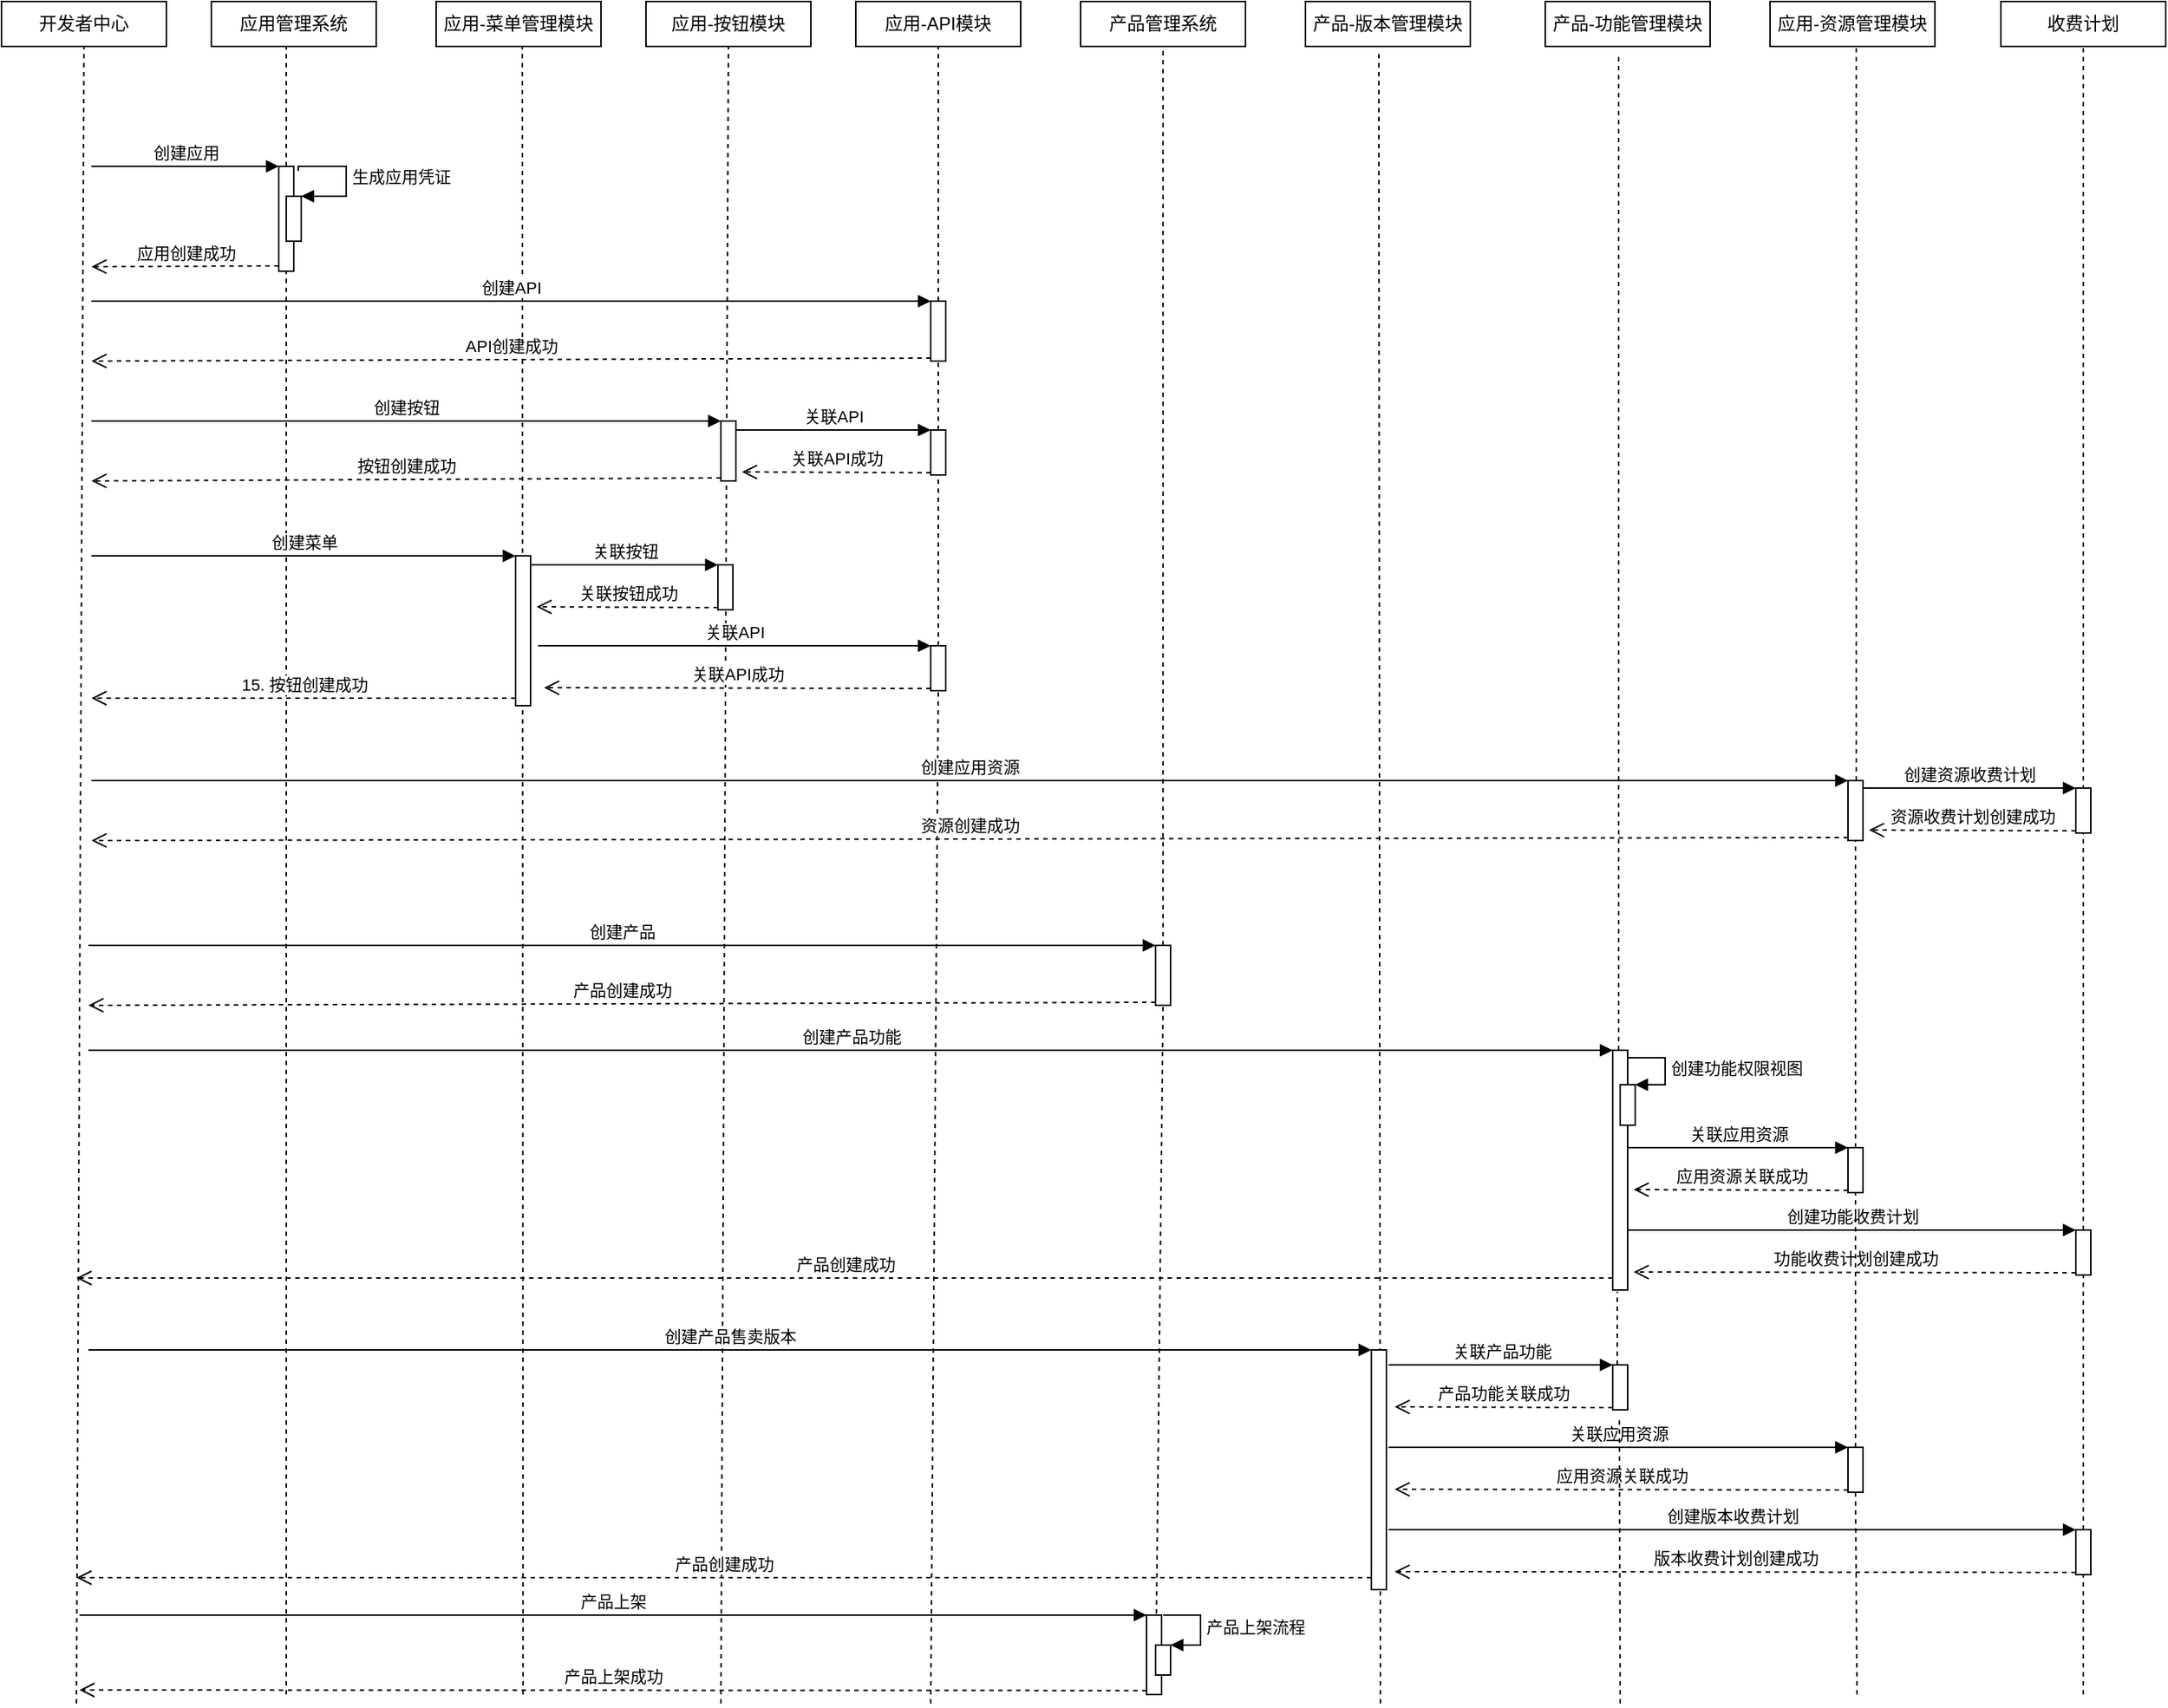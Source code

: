 <mxfile version="14.2.5" type="github" pages="3">
  <diagram id="H8IeGyDZ7fjiFSGhXrTP" name="产品/应用入驻流程">
    <mxGraphModel dx="2253" dy="826" grid="1" gridSize="10" guides="1" tooltips="1" connect="1" arrows="1" fold="1" page="1" pageScale="1" pageWidth="827" pageHeight="1169" math="0" shadow="0">
      <root>
        <mxCell id="0" />
        <mxCell id="1" parent="0" />
        <mxCell id="tErILfiv-tzks4Na6xnE-1" value="开发者中心" style="rounded=0;whiteSpace=wrap;html=1;" vertex="1" parent="1">
          <mxGeometry x="-790" y="40" width="110" height="30" as="geometry" />
        </mxCell>
        <mxCell id="tErILfiv-tzks4Na6xnE-2" value="应用管理系统" style="rounded=0;whiteSpace=wrap;html=1;" vertex="1" parent="1">
          <mxGeometry x="-650" y="40" width="110" height="30" as="geometry" />
        </mxCell>
        <mxCell id="tErILfiv-tzks4Na6xnE-3" value="应用-菜单管理模块" style="rounded=0;whiteSpace=wrap;html=1;" vertex="1" parent="1">
          <mxGeometry x="-500" y="40" width="110" height="30" as="geometry" />
        </mxCell>
        <mxCell id="tErILfiv-tzks4Na6xnE-4" value="应用-API模块" style="rounded=0;whiteSpace=wrap;html=1;" vertex="1" parent="1">
          <mxGeometry x="-220" y="40" width="110" height="30" as="geometry" />
        </mxCell>
        <mxCell id="tErILfiv-tzks4Na6xnE-5" value="产品管理系统" style="rounded=0;whiteSpace=wrap;html=1;" vertex="1" parent="1">
          <mxGeometry x="-70" y="40" width="110" height="30" as="geometry" />
        </mxCell>
        <mxCell id="tErILfiv-tzks4Na6xnE-6" value="产品-版本管理模块" style="rounded=0;whiteSpace=wrap;html=1;" vertex="1" parent="1">
          <mxGeometry x="80" y="40" width="110" height="30" as="geometry" />
        </mxCell>
        <mxCell id="tErILfiv-tzks4Na6xnE-7" value="产品-功能管理模块" style="rounded=0;whiteSpace=wrap;html=1;" vertex="1" parent="1">
          <mxGeometry x="240" y="40" width="110" height="30" as="geometry" />
        </mxCell>
        <mxCell id="tErILfiv-tzks4Na6xnE-8" value="应用-资源管理模块" style="rounded=0;whiteSpace=wrap;html=1;" vertex="1" parent="1">
          <mxGeometry x="390" y="40" width="110" height="30" as="geometry" />
        </mxCell>
        <mxCell id="tErILfiv-tzks4Na6xnE-9" value="收费计划" style="rounded=0;whiteSpace=wrap;html=1;" vertex="1" parent="1">
          <mxGeometry x="544" y="40" width="110" height="30" as="geometry" />
        </mxCell>
        <mxCell id="tErILfiv-tzks4Na6xnE-10" value="" style="endArrow=none;dashed=1;html=1;entryX=0.5;entryY=1;entryDx=0;entryDy=0;" edge="1" parent="1" target="tErILfiv-tzks4Na6xnE-1">
          <mxGeometry width="50" height="50" relative="1" as="geometry">
            <mxPoint x="-740" y="1176" as="sourcePoint" />
            <mxPoint x="-735" y="80" as="targetPoint" />
          </mxGeometry>
        </mxCell>
        <mxCell id="tErILfiv-tzks4Na6xnE-11" value="" style="endArrow=none;dashed=1;html=1;" edge="1" parent="1">
          <mxGeometry width="50" height="50" relative="1" as="geometry">
            <mxPoint x="-600" y="1170" as="sourcePoint" />
            <mxPoint x="-600" y="70" as="targetPoint" />
          </mxGeometry>
        </mxCell>
        <mxCell id="tErILfiv-tzks4Na6xnE-12" value="" style="endArrow=none;dashed=1;html=1;entryX=0.5;entryY=1;entryDx=0;entryDy=0;" edge="1" parent="1">
          <mxGeometry width="50" height="50" relative="1" as="geometry">
            <mxPoint x="-442" y="1170" as="sourcePoint" />
            <mxPoint x="-442.5" y="70" as="targetPoint" />
          </mxGeometry>
        </mxCell>
        <mxCell id="tErILfiv-tzks4Na6xnE-13" value="" style="endArrow=none;dashed=1;html=1;entryX=0.5;entryY=1;entryDx=0;entryDy=0;" edge="1" parent="1" source="tErILfiv-tzks4Na6xnE-27">
          <mxGeometry width="50" height="50" relative="1" as="geometry">
            <mxPoint x="-170" y="1176" as="sourcePoint" />
            <mxPoint x="-165" y="70" as="targetPoint" />
          </mxGeometry>
        </mxCell>
        <mxCell id="tErILfiv-tzks4Na6xnE-14" value="" style="endArrow=none;dashed=1;html=1;entryX=0.5;entryY=1;entryDx=0;entryDy=0;" edge="1" parent="1" source="tErILfiv-tzks4Na6xnE-63">
          <mxGeometry width="50" height="50" relative="1" as="geometry">
            <mxPoint x="-20" y="1170" as="sourcePoint" />
            <mxPoint x="-15" y="70" as="targetPoint" />
          </mxGeometry>
        </mxCell>
        <mxCell id="tErILfiv-tzks4Na6xnE-15" value="" style="endArrow=none;dashed=1;html=1;entryX=0.445;entryY=1.067;entryDx=0;entryDy=0;entryPerimeter=0;" edge="1" parent="1" target="tErILfiv-tzks4Na6xnE-6">
          <mxGeometry width="50" height="50" relative="1" as="geometry">
            <mxPoint x="130" y="1176" as="sourcePoint" />
            <mxPoint x="130" y="130" as="targetPoint" />
          </mxGeometry>
        </mxCell>
        <mxCell id="tErILfiv-tzks4Na6xnE-16" value="" style="endArrow=none;dashed=1;html=1;entryX=0.445;entryY=1.167;entryDx=0;entryDy=0;entryPerimeter=0;" edge="1" parent="1" source="tErILfiv-tzks4Na6xnE-67" target="tErILfiv-tzks4Na6xnE-7">
          <mxGeometry width="50" height="50" relative="1" as="geometry">
            <mxPoint x="290" y="1176" as="sourcePoint" />
            <mxPoint x="290" y="90" as="targetPoint" />
          </mxGeometry>
        </mxCell>
        <mxCell id="tErILfiv-tzks4Na6xnE-17" value="" style="endArrow=none;dashed=1;html=1;entryX=0.5;entryY=1;entryDx=0;entryDy=0;" edge="1" parent="1" source="tErILfiv-tzks4Na6xnE-56">
          <mxGeometry width="50" height="50" relative="1" as="geometry">
            <mxPoint x="448" y="1170" as="sourcePoint" />
            <mxPoint x="447.5" y="70" as="targetPoint" />
          </mxGeometry>
        </mxCell>
        <mxCell id="tErILfiv-tzks4Na6xnE-18" value="" style="endArrow=none;dashed=1;html=1;entryX=0.5;entryY=1;entryDx=0;entryDy=0;" edge="1" parent="1" source="tErILfiv-tzks4Na6xnE-73" target="tErILfiv-tzks4Na6xnE-9">
          <mxGeometry width="50" height="50" relative="1" as="geometry">
            <mxPoint x="599" y="1170" as="sourcePoint" />
            <mxPoint x="601.5" y="70" as="targetPoint" />
          </mxGeometry>
        </mxCell>
        <mxCell id="tErILfiv-tzks4Na6xnE-22" value="" style="html=1;points=[];perimeter=orthogonalPerimeter;" vertex="1" parent="1">
          <mxGeometry x="-605" y="150" width="10" height="70" as="geometry" />
        </mxCell>
        <mxCell id="tErILfiv-tzks4Na6xnE-23" value="创建应用" style="html=1;verticalAlign=bottom;endArrow=block;entryX=0;entryY=0;" edge="1" target="tErILfiv-tzks4Na6xnE-22" parent="1">
          <mxGeometry relative="1" as="geometry">
            <mxPoint x="-730" y="150" as="sourcePoint" />
          </mxGeometry>
        </mxCell>
        <mxCell id="tErILfiv-tzks4Na6xnE-24" value="应用创建成功" style="html=1;verticalAlign=bottom;endArrow=open;dashed=1;endSize=8;exitX=0;exitY=0.95;" edge="1" source="tErILfiv-tzks4Na6xnE-22" parent="1">
          <mxGeometry relative="1" as="geometry">
            <mxPoint x="-730" y="217" as="targetPoint" />
          </mxGeometry>
        </mxCell>
        <mxCell id="tErILfiv-tzks4Na6xnE-25" value="" style="html=1;points=[];perimeter=orthogonalPerimeter;" vertex="1" parent="1">
          <mxGeometry x="-600" y="170" width="10" height="30" as="geometry" />
        </mxCell>
        <mxCell id="tErILfiv-tzks4Na6xnE-26" value="生成应用凭证" style="edgeStyle=orthogonalEdgeStyle;html=1;align=left;spacingLeft=2;endArrow=block;rounded=0;entryX=1;entryY=0;exitX=1.3;exitY=0.043;exitDx=0;exitDy=0;exitPerimeter=0;" edge="1" target="tErILfiv-tzks4Na6xnE-25" parent="1" source="tErILfiv-tzks4Na6xnE-22">
          <mxGeometry relative="1" as="geometry">
            <mxPoint x="-575" y="150" as="sourcePoint" />
            <Array as="points">
              <mxPoint x="-592" y="150" />
              <mxPoint x="-560" y="150" />
              <mxPoint x="-560" y="170" />
            </Array>
          </mxGeometry>
        </mxCell>
        <mxCell id="tErILfiv-tzks4Na6xnE-28" value="创建API" style="html=1;verticalAlign=bottom;endArrow=block;entryX=0;entryY=0;" edge="1" target="tErILfiv-tzks4Na6xnE-27" parent="1">
          <mxGeometry relative="1" as="geometry">
            <mxPoint x="-730" y="240" as="sourcePoint" />
          </mxGeometry>
        </mxCell>
        <mxCell id="tErILfiv-tzks4Na6xnE-29" value="API创建成功" style="html=1;verticalAlign=bottom;endArrow=open;dashed=1;endSize=8;exitX=0;exitY=0.95;" edge="1" source="tErILfiv-tzks4Na6xnE-27" parent="1">
          <mxGeometry relative="1" as="geometry">
            <mxPoint x="-730" y="280" as="targetPoint" />
          </mxGeometry>
        </mxCell>
        <mxCell id="tErILfiv-tzks4Na6xnE-30" value="应用-按钮模块" style="rounded=0;whiteSpace=wrap;html=1;" vertex="1" parent="1">
          <mxGeometry x="-360" y="40" width="110" height="30" as="geometry" />
        </mxCell>
        <mxCell id="tErILfiv-tzks4Na6xnE-31" value="" style="endArrow=none;dashed=1;html=1;entryX=0.5;entryY=1;entryDx=0;entryDy=0;" edge="1" parent="1">
          <mxGeometry width="50" height="50" relative="1" as="geometry">
            <mxPoint x="-310" y="1176" as="sourcePoint" />
            <mxPoint x="-305" y="70" as="targetPoint" />
          </mxGeometry>
        </mxCell>
        <mxCell id="tErILfiv-tzks4Na6xnE-27" value="" style="html=1;points=[];perimeter=orthogonalPerimeter;" vertex="1" parent="1">
          <mxGeometry x="-170" y="240" width="10" height="40" as="geometry" />
        </mxCell>
        <mxCell id="tErILfiv-tzks4Na6xnE-32" value="" style="endArrow=none;dashed=1;html=1;entryX=0.5;entryY=1;entryDx=0;entryDy=0;" edge="1" parent="1" source="tErILfiv-tzks4Na6xnE-49" target="tErILfiv-tzks4Na6xnE-27">
          <mxGeometry width="50" height="50" relative="1" as="geometry">
            <mxPoint x="-170" y="1176" as="sourcePoint" />
            <mxPoint x="-165" y="70" as="targetPoint" />
          </mxGeometry>
        </mxCell>
        <mxCell id="tErILfiv-tzks4Na6xnE-34" value="创建按钮" style="html=1;verticalAlign=bottom;endArrow=block;entryX=0;entryY=0;" edge="1" parent="1" target="tErILfiv-tzks4Na6xnE-36">
          <mxGeometry relative="1" as="geometry">
            <mxPoint x="-730" y="320" as="sourcePoint" />
          </mxGeometry>
        </mxCell>
        <mxCell id="tErILfiv-tzks4Na6xnE-35" value="按钮创建成功" style="html=1;verticalAlign=bottom;endArrow=open;dashed=1;endSize=8;exitX=0;exitY=0.95;" edge="1" parent="1" source="tErILfiv-tzks4Na6xnE-36">
          <mxGeometry relative="1" as="geometry">
            <mxPoint x="-730" y="360" as="targetPoint" />
          </mxGeometry>
        </mxCell>
        <mxCell id="tErILfiv-tzks4Na6xnE-36" value="" style="html=1;points=[];perimeter=orthogonalPerimeter;" vertex="1" parent="1">
          <mxGeometry x="-310" y="320" width="10" height="40" as="geometry" />
        </mxCell>
        <mxCell id="tErILfiv-tzks4Na6xnE-37" value="关联API" style="html=1;verticalAlign=bottom;endArrow=block;entryX=0;entryY=0;" edge="1" parent="1" target="tErILfiv-tzks4Na6xnE-39">
          <mxGeometry relative="1" as="geometry">
            <mxPoint x="-300" y="326" as="sourcePoint" />
          </mxGeometry>
        </mxCell>
        <mxCell id="tErILfiv-tzks4Na6xnE-38" value="关联API成功" style="html=1;verticalAlign=bottom;endArrow=open;dashed=1;endSize=8;exitX=0;exitY=0.95;entryX=1.4;entryY=0.7;entryDx=0;entryDy=0;entryPerimeter=0;" edge="1" parent="1" source="tErILfiv-tzks4Na6xnE-39">
          <mxGeometry relative="1" as="geometry">
            <mxPoint x="-296" y="354" as="targetPoint" />
          </mxGeometry>
        </mxCell>
        <mxCell id="tErILfiv-tzks4Na6xnE-39" value="" style="html=1;points=[];perimeter=orthogonalPerimeter;" vertex="1" parent="1">
          <mxGeometry x="-170" y="326" width="10" height="30" as="geometry" />
        </mxCell>
        <mxCell id="tErILfiv-tzks4Na6xnE-44" value="创建菜单" style="html=1;verticalAlign=bottom;endArrow=block;entryX=0;entryY=0;" edge="1" parent="1" target="tErILfiv-tzks4Na6xnE-46">
          <mxGeometry relative="1" as="geometry">
            <mxPoint x="-730" y="410" as="sourcePoint" />
          </mxGeometry>
        </mxCell>
        <mxCell id="tErILfiv-tzks4Na6xnE-45" value="15. 按钮创建成功" style="html=1;verticalAlign=bottom;endArrow=open;dashed=1;endSize=8;exitX=0;exitY=0.95;" edge="1" parent="1" source="tErILfiv-tzks4Na6xnE-46">
          <mxGeometry relative="1" as="geometry">
            <mxPoint x="-730" y="505" as="targetPoint" />
          </mxGeometry>
        </mxCell>
        <mxCell id="tErILfiv-tzks4Na6xnE-46" value="" style="html=1;points=[];perimeter=orthogonalPerimeter;" vertex="1" parent="1">
          <mxGeometry x="-447" y="410" width="10" height="100" as="geometry" />
        </mxCell>
        <mxCell id="tErILfiv-tzks4Na6xnE-47" value="关联API" style="html=1;verticalAlign=bottom;endArrow=block;entryX=0;entryY=0;" edge="1" parent="1" target="tErILfiv-tzks4Na6xnE-49">
          <mxGeometry relative="1" as="geometry">
            <mxPoint x="-432" y="470" as="sourcePoint" />
          </mxGeometry>
        </mxCell>
        <mxCell id="tErILfiv-tzks4Na6xnE-48" value="关联API成功" style="html=1;verticalAlign=bottom;endArrow=open;dashed=1;endSize=8;exitX=0;exitY=0.95;entryX=1.4;entryY=0.7;entryDx=0;entryDy=0;entryPerimeter=0;" edge="1" parent="1" source="tErILfiv-tzks4Na6xnE-49">
          <mxGeometry relative="1" as="geometry">
            <mxPoint x="-428" y="498" as="targetPoint" />
          </mxGeometry>
        </mxCell>
        <mxCell id="tErILfiv-tzks4Na6xnE-50" value="关联按钮" style="html=1;verticalAlign=bottom;endArrow=block;entryX=0;entryY=0;" edge="1" parent="1" target="tErILfiv-tzks4Na6xnE-52">
          <mxGeometry relative="1" as="geometry">
            <mxPoint x="-437" y="416" as="sourcePoint" />
          </mxGeometry>
        </mxCell>
        <mxCell id="tErILfiv-tzks4Na6xnE-51" value="关联按钮成功" style="html=1;verticalAlign=bottom;endArrow=open;dashed=1;endSize=8;exitX=0;exitY=0.95;entryX=1.4;entryY=0.7;entryDx=0;entryDy=0;entryPerimeter=0;" edge="1" parent="1" source="tErILfiv-tzks4Na6xnE-52">
          <mxGeometry relative="1" as="geometry">
            <mxPoint x="-433" y="444" as="targetPoint" />
          </mxGeometry>
        </mxCell>
        <mxCell id="tErILfiv-tzks4Na6xnE-52" value="" style="html=1;points=[];perimeter=orthogonalPerimeter;" vertex="1" parent="1">
          <mxGeometry x="-312" y="416" width="10" height="30" as="geometry" />
        </mxCell>
        <mxCell id="tErILfiv-tzks4Na6xnE-49" value="" style="html=1;points=[];perimeter=orthogonalPerimeter;" vertex="1" parent="1">
          <mxGeometry x="-170" y="470" width="10" height="30" as="geometry" />
        </mxCell>
        <mxCell id="tErILfiv-tzks4Na6xnE-53" value="" style="endArrow=none;dashed=1;html=1;entryX=0.5;entryY=1;entryDx=0;entryDy=0;" edge="1" parent="1" target="tErILfiv-tzks4Na6xnE-49">
          <mxGeometry width="50" height="50" relative="1" as="geometry">
            <mxPoint x="-170" y="1176" as="sourcePoint" />
            <mxPoint x="-165" y="280" as="targetPoint" />
          </mxGeometry>
        </mxCell>
        <mxCell id="tErILfiv-tzks4Na6xnE-54" value="创建应用资源" style="html=1;verticalAlign=bottom;endArrow=block;entryX=0;entryY=0;" edge="1" parent="1" target="tErILfiv-tzks4Na6xnE-56">
          <mxGeometry relative="1" as="geometry">
            <mxPoint x="-730" y="560" as="sourcePoint" />
          </mxGeometry>
        </mxCell>
        <mxCell id="tErILfiv-tzks4Na6xnE-55" value="资源创建成功" style="html=1;verticalAlign=bottom;endArrow=open;dashed=1;endSize=8;exitX=0;exitY=0.95;" edge="1" parent="1" source="tErILfiv-tzks4Na6xnE-56">
          <mxGeometry relative="1" as="geometry">
            <mxPoint x="-730" y="600" as="targetPoint" />
          </mxGeometry>
        </mxCell>
        <mxCell id="tErILfiv-tzks4Na6xnE-56" value="" style="html=1;points=[];perimeter=orthogonalPerimeter;" vertex="1" parent="1">
          <mxGeometry x="442" y="560" width="10" height="40" as="geometry" />
        </mxCell>
        <mxCell id="tErILfiv-tzks4Na6xnE-57" value="" style="endArrow=none;dashed=1;html=1;entryX=0.5;entryY=1;entryDx=0;entryDy=0;" edge="1" parent="1" source="tErILfiv-tzks4Na6xnE-77" target="tErILfiv-tzks4Na6xnE-56">
          <mxGeometry width="50" height="50" relative="1" as="geometry">
            <mxPoint x="448" y="1170" as="sourcePoint" />
            <mxPoint x="447.5" y="70" as="targetPoint" />
          </mxGeometry>
        </mxCell>
        <mxCell id="tErILfiv-tzks4Na6xnE-58" value="创建资源收费计划" style="html=1;verticalAlign=bottom;endArrow=block;entryX=0;entryY=0;" edge="1" parent="1" target="tErILfiv-tzks4Na6xnE-60">
          <mxGeometry relative="1" as="geometry">
            <mxPoint x="452" y="565" as="sourcePoint" />
          </mxGeometry>
        </mxCell>
        <mxCell id="tErILfiv-tzks4Na6xnE-59" value="资源收费计划创建成功" style="html=1;verticalAlign=bottom;endArrow=open;dashed=1;endSize=8;exitX=0;exitY=0.95;entryX=1.4;entryY=0.7;entryDx=0;entryDy=0;entryPerimeter=0;" edge="1" parent="1" source="tErILfiv-tzks4Na6xnE-60">
          <mxGeometry relative="1" as="geometry">
            <mxPoint x="456" y="593" as="targetPoint" />
          </mxGeometry>
        </mxCell>
        <mxCell id="tErILfiv-tzks4Na6xnE-60" value="" style="html=1;points=[];perimeter=orthogonalPerimeter;" vertex="1" parent="1">
          <mxGeometry x="594" y="565" width="10" height="30" as="geometry" />
        </mxCell>
        <mxCell id="tErILfiv-tzks4Na6xnE-61" value="创建产品" style="html=1;verticalAlign=bottom;endArrow=block;entryX=0;entryY=0;" edge="1" parent="1" target="tErILfiv-tzks4Na6xnE-63">
          <mxGeometry relative="1" as="geometry">
            <mxPoint x="-732" y="670" as="sourcePoint" />
          </mxGeometry>
        </mxCell>
        <mxCell id="tErILfiv-tzks4Na6xnE-62" value="产品创建成功" style="html=1;verticalAlign=bottom;endArrow=open;dashed=1;endSize=8;exitX=0;exitY=0.95;" edge="1" parent="1" source="tErILfiv-tzks4Na6xnE-63">
          <mxGeometry relative="1" as="geometry">
            <mxPoint x="-732" y="710" as="targetPoint" />
          </mxGeometry>
        </mxCell>
        <mxCell id="tErILfiv-tzks4Na6xnE-63" value="" style="html=1;points=[];perimeter=orthogonalPerimeter;" vertex="1" parent="1">
          <mxGeometry x="-20" y="670" width="10" height="40" as="geometry" />
        </mxCell>
        <mxCell id="tErILfiv-tzks4Na6xnE-64" value="" style="endArrow=none;dashed=1;html=1;entryX=0.5;entryY=1;entryDx=0;entryDy=0;" edge="1" parent="1" target="tErILfiv-tzks4Na6xnE-63">
          <mxGeometry width="50" height="50" relative="1" as="geometry">
            <mxPoint x="-20" y="1170" as="sourcePoint" />
            <mxPoint x="-15" y="70" as="targetPoint" />
          </mxGeometry>
        </mxCell>
        <mxCell id="tErILfiv-tzks4Na6xnE-65" value="创建产品功能" style="html=1;verticalAlign=bottom;endArrow=block;entryX=0;entryY=0;" edge="1" parent="1" target="tErILfiv-tzks4Na6xnE-67">
          <mxGeometry relative="1" as="geometry">
            <mxPoint x="-732" y="740" as="sourcePoint" />
          </mxGeometry>
        </mxCell>
        <mxCell id="tErILfiv-tzks4Na6xnE-66" value="产品创建成功" style="html=1;verticalAlign=bottom;endArrow=open;dashed=1;endSize=8;exitX=0;exitY=0.95;" edge="1" parent="1" source="tErILfiv-tzks4Na6xnE-67">
          <mxGeometry relative="1" as="geometry">
            <mxPoint x="-740" y="892" as="targetPoint" />
          </mxGeometry>
        </mxCell>
        <mxCell id="tErILfiv-tzks4Na6xnE-67" value="" style="html=1;points=[];perimeter=orthogonalPerimeter;" vertex="1" parent="1">
          <mxGeometry x="285" y="740" width="10" height="160" as="geometry" />
        </mxCell>
        <mxCell id="tErILfiv-tzks4Na6xnE-68" value="" style="endArrow=none;dashed=1;html=1;entryX=0.3;entryY=1.006;entryDx=0;entryDy=0;entryPerimeter=0;" edge="1" parent="1" source="tErILfiv-tzks4Na6xnE-94" target="tErILfiv-tzks4Na6xnE-67">
          <mxGeometry width="50" height="50" relative="1" as="geometry">
            <mxPoint x="290" y="1176" as="sourcePoint" />
            <mxPoint x="288.95" y="75.01" as="targetPoint" />
          </mxGeometry>
        </mxCell>
        <mxCell id="tErILfiv-tzks4Na6xnE-69" value="" style="html=1;points=[];perimeter=orthogonalPerimeter;" vertex="1" parent="1">
          <mxGeometry x="290" y="763" width="10" height="27" as="geometry" />
        </mxCell>
        <mxCell id="tErILfiv-tzks4Na6xnE-70" value="创建功能权限视图" style="edgeStyle=orthogonalEdgeStyle;html=1;align=left;spacingLeft=2;endArrow=block;rounded=0;entryX=1;entryY=0;" edge="1" target="tErILfiv-tzks4Na6xnE-69" parent="1">
          <mxGeometry relative="1" as="geometry">
            <mxPoint x="295" y="745" as="sourcePoint" />
            <Array as="points">
              <mxPoint x="320" y="745" />
            </Array>
          </mxGeometry>
        </mxCell>
        <mxCell id="tErILfiv-tzks4Na6xnE-71" value="创建功能收费计划" style="html=1;verticalAlign=bottom;endArrow=block;entryX=0;entryY=0;" edge="1" parent="1" target="tErILfiv-tzks4Na6xnE-73">
          <mxGeometry relative="1" as="geometry">
            <mxPoint x="295" y="860" as="sourcePoint" />
          </mxGeometry>
        </mxCell>
        <mxCell id="tErILfiv-tzks4Na6xnE-72" value="功能收费计划创建成功" style="html=1;verticalAlign=bottom;endArrow=open;dashed=1;endSize=8;exitX=0;exitY=0.95;entryX=1.4;entryY=0.7;entryDx=0;entryDy=0;entryPerimeter=0;" edge="1" parent="1" source="tErILfiv-tzks4Na6xnE-73">
          <mxGeometry relative="1" as="geometry">
            <mxPoint x="299" y="888" as="targetPoint" />
          </mxGeometry>
        </mxCell>
        <mxCell id="tErILfiv-tzks4Na6xnE-73" value="" style="html=1;points=[];perimeter=orthogonalPerimeter;" vertex="1" parent="1">
          <mxGeometry x="594" y="860" width="10" height="30" as="geometry" />
        </mxCell>
        <mxCell id="tErILfiv-tzks4Na6xnE-74" value="" style="endArrow=none;dashed=1;html=1;entryX=0.5;entryY=1;entryDx=0;entryDy=0;" edge="1" parent="1" source="tErILfiv-tzks4Na6xnE-86" target="tErILfiv-tzks4Na6xnE-73">
          <mxGeometry width="50" height="50" relative="1" as="geometry">
            <mxPoint x="599" y="1170" as="sourcePoint" />
            <mxPoint x="599" y="70" as="targetPoint" />
          </mxGeometry>
        </mxCell>
        <mxCell id="tErILfiv-tzks4Na6xnE-75" value="关联应用资源" style="html=1;verticalAlign=bottom;endArrow=block;entryX=0;entryY=0;" edge="1" parent="1" target="tErILfiv-tzks4Na6xnE-77">
          <mxGeometry relative="1" as="geometry">
            <mxPoint x="295" y="805" as="sourcePoint" />
          </mxGeometry>
        </mxCell>
        <mxCell id="tErILfiv-tzks4Na6xnE-76" value="应用资源关联成功" style="html=1;verticalAlign=bottom;endArrow=open;dashed=1;endSize=8;exitX=0;exitY=0.95;entryX=1.4;entryY=0.7;entryDx=0;entryDy=0;entryPerimeter=0;" edge="1" parent="1" source="tErILfiv-tzks4Na6xnE-77">
          <mxGeometry relative="1" as="geometry">
            <mxPoint x="299" y="833" as="targetPoint" />
          </mxGeometry>
        </mxCell>
        <mxCell id="tErILfiv-tzks4Na6xnE-77" value="" style="html=1;points=[];perimeter=orthogonalPerimeter;" vertex="1" parent="1">
          <mxGeometry x="442" y="805" width="10" height="30" as="geometry" />
        </mxCell>
        <mxCell id="tErILfiv-tzks4Na6xnE-78" value="" style="endArrow=none;dashed=1;html=1;entryX=0.5;entryY=1;entryDx=0;entryDy=0;" edge="1" parent="1" source="tErILfiv-tzks4Na6xnE-89" target="tErILfiv-tzks4Na6xnE-77">
          <mxGeometry width="50" height="50" relative="1" as="geometry">
            <mxPoint x="448" y="1170" as="sourcePoint" />
            <mxPoint x="447" y="600" as="targetPoint" />
          </mxGeometry>
        </mxCell>
        <mxCell id="tErILfiv-tzks4Na6xnE-79" value="创建产品售卖版本" style="html=1;verticalAlign=bottom;endArrow=block;entryX=0;entryY=0;" edge="1" parent="1" target="tErILfiv-tzks4Na6xnE-81">
          <mxGeometry relative="1" as="geometry">
            <mxPoint x="-732" y="940" as="sourcePoint" />
          </mxGeometry>
        </mxCell>
        <mxCell id="tErILfiv-tzks4Na6xnE-80" value="产品创建成功" style="html=1;verticalAlign=bottom;endArrow=open;dashed=1;endSize=8;exitX=0;exitY=0.95;" edge="1" parent="1" source="tErILfiv-tzks4Na6xnE-81">
          <mxGeometry relative="1" as="geometry">
            <mxPoint x="-740" y="1092" as="targetPoint" />
          </mxGeometry>
        </mxCell>
        <mxCell id="tErILfiv-tzks4Na6xnE-81" value="" style="html=1;points=[];perimeter=orthogonalPerimeter;" vertex="1" parent="1">
          <mxGeometry x="124" y="940" width="10" height="160" as="geometry" />
        </mxCell>
        <mxCell id="tErILfiv-tzks4Na6xnE-84" value="创建版本收费计划" style="html=1;verticalAlign=bottom;endArrow=block;entryX=0;entryY=0;" edge="1" parent="1" target="tErILfiv-tzks4Na6xnE-86">
          <mxGeometry relative="1" as="geometry">
            <mxPoint x="135.5" y="1060" as="sourcePoint" />
          </mxGeometry>
        </mxCell>
        <mxCell id="tErILfiv-tzks4Na6xnE-85" value="版本收费计划创建成功" style="html=1;verticalAlign=bottom;endArrow=open;dashed=1;endSize=8;exitX=0;exitY=0.95;entryX=1.4;entryY=0.7;entryDx=0;entryDy=0;entryPerimeter=0;" edge="1" parent="1" source="tErILfiv-tzks4Na6xnE-86">
          <mxGeometry relative="1" as="geometry">
            <mxPoint x="139.5" y="1088" as="targetPoint" />
          </mxGeometry>
        </mxCell>
        <mxCell id="tErILfiv-tzks4Na6xnE-87" value="关联应用资源" style="html=1;verticalAlign=bottom;endArrow=block;entryX=0;entryY=0;" edge="1" parent="1" target="tErILfiv-tzks4Na6xnE-89">
          <mxGeometry relative="1" as="geometry">
            <mxPoint x="135.5" y="1005" as="sourcePoint" />
          </mxGeometry>
        </mxCell>
        <mxCell id="tErILfiv-tzks4Na6xnE-88" value="应用资源关联成功" style="html=1;verticalAlign=bottom;endArrow=open;dashed=1;endSize=8;exitX=0;exitY=0.95;entryX=1.4;entryY=0.7;entryDx=0;entryDy=0;entryPerimeter=0;" edge="1" parent="1" source="tErILfiv-tzks4Na6xnE-89">
          <mxGeometry relative="1" as="geometry">
            <mxPoint x="139.5" y="1033" as="targetPoint" />
          </mxGeometry>
        </mxCell>
        <mxCell id="tErILfiv-tzks4Na6xnE-86" value="" style="html=1;points=[];perimeter=orthogonalPerimeter;" vertex="1" parent="1">
          <mxGeometry x="594" y="1060" width="10" height="30" as="geometry" />
        </mxCell>
        <mxCell id="tErILfiv-tzks4Na6xnE-90" value="" style="endArrow=none;dashed=1;html=1;entryX=0.5;entryY=1;entryDx=0;entryDy=0;" edge="1" parent="1" target="tErILfiv-tzks4Na6xnE-86">
          <mxGeometry width="50" height="50" relative="1" as="geometry">
            <mxPoint x="599" y="1170" as="sourcePoint" />
            <mxPoint x="599" y="890" as="targetPoint" />
          </mxGeometry>
        </mxCell>
        <mxCell id="tErILfiv-tzks4Na6xnE-89" value="" style="html=1;points=[];perimeter=orthogonalPerimeter;" vertex="1" parent="1">
          <mxGeometry x="442" y="1005" width="10" height="30" as="geometry" />
        </mxCell>
        <mxCell id="tErILfiv-tzks4Na6xnE-91" value="" style="endArrow=none;dashed=1;html=1;entryX=0.5;entryY=1;entryDx=0;entryDy=0;" edge="1" parent="1" target="tErILfiv-tzks4Na6xnE-89">
          <mxGeometry width="50" height="50" relative="1" as="geometry">
            <mxPoint x="448" y="1170" as="sourcePoint" />
            <mxPoint x="447" y="835" as="targetPoint" />
          </mxGeometry>
        </mxCell>
        <mxCell id="tErILfiv-tzks4Na6xnE-92" value="关联产品功能" style="html=1;verticalAlign=bottom;endArrow=block;entryX=0;entryY=0;" edge="1" parent="1" target="tErILfiv-tzks4Na6xnE-94">
          <mxGeometry relative="1" as="geometry">
            <mxPoint x="135.5" y="950" as="sourcePoint" />
          </mxGeometry>
        </mxCell>
        <mxCell id="tErILfiv-tzks4Na6xnE-93" value="产品功能关联成功" style="html=1;verticalAlign=bottom;endArrow=open;dashed=1;endSize=8;exitX=0;exitY=0.95;entryX=1.4;entryY=0.7;entryDx=0;entryDy=0;entryPerimeter=0;" edge="1" parent="1" source="tErILfiv-tzks4Na6xnE-94">
          <mxGeometry relative="1" as="geometry">
            <mxPoint x="139.5" y="978" as="targetPoint" />
          </mxGeometry>
        </mxCell>
        <mxCell id="tErILfiv-tzks4Na6xnE-94" value="" style="html=1;points=[];perimeter=orthogonalPerimeter;" vertex="1" parent="1">
          <mxGeometry x="285" y="950" width="10" height="30" as="geometry" />
        </mxCell>
        <mxCell id="tErILfiv-tzks4Na6xnE-95" value="" style="endArrow=none;dashed=1;html=1;entryX=0.445;entryY=1.167;entryDx=0;entryDy=0;entryPerimeter=0;" edge="1" parent="1" target="tErILfiv-tzks4Na6xnE-94">
          <mxGeometry width="50" height="50" relative="1" as="geometry">
            <mxPoint x="290" y="1176" as="sourcePoint" />
            <mxPoint x="289.45" y="926.72" as="targetPoint" />
          </mxGeometry>
        </mxCell>
        <mxCell id="tErILfiv-tzks4Na6xnE-96" value="产品上架" style="html=1;verticalAlign=bottom;endArrow=block;entryX=0;entryY=0;" edge="1" parent="1" target="tErILfiv-tzks4Na6xnE-98">
          <mxGeometry relative="1" as="geometry">
            <mxPoint x="-738" y="1117" as="sourcePoint" />
          </mxGeometry>
        </mxCell>
        <mxCell id="tErILfiv-tzks4Na6xnE-97" value="产品上架成功" style="html=1;verticalAlign=bottom;endArrow=open;dashed=1;endSize=8;exitX=0;exitY=0.95;" edge="1" parent="1" source="tErILfiv-tzks4Na6xnE-98">
          <mxGeometry relative="1" as="geometry">
            <mxPoint x="-738" y="1167" as="targetPoint" />
          </mxGeometry>
        </mxCell>
        <mxCell id="tErILfiv-tzks4Na6xnE-98" value="" style="html=1;points=[];perimeter=orthogonalPerimeter;" vertex="1" parent="1">
          <mxGeometry x="-26" y="1117" width="10" height="53" as="geometry" />
        </mxCell>
        <mxCell id="tErILfiv-tzks4Na6xnE-99" value="" style="html=1;points=[];perimeter=orthogonalPerimeter;" vertex="1" parent="1">
          <mxGeometry x="-20" y="1137" width="10" height="20" as="geometry" />
        </mxCell>
        <mxCell id="tErILfiv-tzks4Na6xnE-100" value="产品上架流程" style="edgeStyle=orthogonalEdgeStyle;html=1;align=left;spacingLeft=2;endArrow=block;rounded=0;entryX=1;entryY=0;" edge="1" target="tErILfiv-tzks4Na6xnE-99" parent="1">
          <mxGeometry relative="1" as="geometry">
            <mxPoint x="-15" y="1117" as="sourcePoint" />
            <Array as="points">
              <mxPoint x="10" y="1117" />
            </Array>
          </mxGeometry>
        </mxCell>
      </root>
    </mxGraphModel>
  </diagram>
  <diagram id="aLqrygjRssDMRQY2HlX2" name="创建应用流程">
    <mxGraphModel dx="2253" dy="826" grid="1" gridSize="10" guides="1" tooltips="1" connect="1" arrows="1" fold="1" page="1" pageScale="1" pageWidth="827" pageHeight="1169" math="0" shadow="0">
      <root>
        <mxCell id="W-9L1_Aboev3cCvpN6f2-0" />
        <mxCell id="W-9L1_Aboev3cCvpN6f2-1" parent="W-9L1_Aboev3cCvpN6f2-0" />
        <mxCell id="s3_Xm2ppd4-WJmEl6CSx-0" value="开发者中心" style="rounded=0;whiteSpace=wrap;html=1;" vertex="1" parent="W-9L1_Aboev3cCvpN6f2-1">
          <mxGeometry x="-790" y="40" width="110" height="30" as="geometry" />
        </mxCell>
        <mxCell id="s3_Xm2ppd4-WJmEl6CSx-1" value="应用管理系统" style="rounded=0;whiteSpace=wrap;html=1;" vertex="1" parent="W-9L1_Aboev3cCvpN6f2-1">
          <mxGeometry x="-650" y="40" width="110" height="30" as="geometry" />
        </mxCell>
        <mxCell id="s3_Xm2ppd4-WJmEl6CSx-2" value="应用-菜单管理模块" style="rounded=0;whiteSpace=wrap;html=1;" vertex="1" parent="W-9L1_Aboev3cCvpN6f2-1">
          <mxGeometry x="-500" y="40" width="110" height="30" as="geometry" />
        </mxCell>
        <mxCell id="s3_Xm2ppd4-WJmEl6CSx-3" value="应用-API模块" style="rounded=0;whiteSpace=wrap;html=1;" vertex="1" parent="W-9L1_Aboev3cCvpN6f2-1">
          <mxGeometry x="-220" y="40" width="110" height="30" as="geometry" />
        </mxCell>
        <mxCell id="s3_Xm2ppd4-WJmEl6CSx-7" value="应用-资源管理模块" style="rounded=0;whiteSpace=wrap;html=1;" vertex="1" parent="W-9L1_Aboev3cCvpN6f2-1">
          <mxGeometry x="-80" y="40" width="110" height="30" as="geometry" />
        </mxCell>
        <mxCell id="s3_Xm2ppd4-WJmEl6CSx-8" value="收费计划" style="rounded=0;whiteSpace=wrap;html=1;" vertex="1" parent="W-9L1_Aboev3cCvpN6f2-1">
          <mxGeometry x="74" y="40" width="110" height="30" as="geometry" />
        </mxCell>
        <mxCell id="s3_Xm2ppd4-WJmEl6CSx-9" value="" style="endArrow=none;dashed=1;html=1;entryX=0.5;entryY=1;entryDx=0;entryDy=0;" edge="1" parent="W-9L1_Aboev3cCvpN6f2-1" target="s3_Xm2ppd4-WJmEl6CSx-0">
          <mxGeometry width="50" height="50" relative="1" as="geometry">
            <mxPoint x="-740" y="650" as="sourcePoint" />
            <mxPoint x="-735" y="80" as="targetPoint" />
          </mxGeometry>
        </mxCell>
        <mxCell id="s3_Xm2ppd4-WJmEl6CSx-10" value="" style="endArrow=none;dashed=1;html=1;" edge="1" parent="W-9L1_Aboev3cCvpN6f2-1">
          <mxGeometry width="50" height="50" relative="1" as="geometry">
            <mxPoint x="-600" y="650" as="sourcePoint" />
            <mxPoint x="-600" y="70" as="targetPoint" />
          </mxGeometry>
        </mxCell>
        <mxCell id="s3_Xm2ppd4-WJmEl6CSx-11" value="" style="endArrow=none;dashed=1;html=1;entryX=0.5;entryY=1;entryDx=0;entryDy=0;" edge="1" parent="W-9L1_Aboev3cCvpN6f2-1">
          <mxGeometry width="50" height="50" relative="1" as="geometry">
            <mxPoint x="-442" y="650" as="sourcePoint" />
            <mxPoint x="-442.5" y="70" as="targetPoint" />
          </mxGeometry>
        </mxCell>
        <mxCell id="s3_Xm2ppd4-WJmEl6CSx-12" value="" style="endArrow=none;dashed=1;html=1;entryX=0.5;entryY=1;entryDx=0;entryDy=0;" edge="1" parent="W-9L1_Aboev3cCvpN6f2-1" source="s3_Xm2ppd4-WJmEl6CSx-27">
          <mxGeometry width="50" height="50" relative="1" as="geometry">
            <mxPoint x="-170" y="1176" as="sourcePoint" />
            <mxPoint x="-165" y="70" as="targetPoint" />
          </mxGeometry>
        </mxCell>
        <mxCell id="s3_Xm2ppd4-WJmEl6CSx-16" value="" style="endArrow=none;dashed=1;html=1;entryX=0.5;entryY=1;entryDx=0;entryDy=0;" edge="1" parent="W-9L1_Aboev3cCvpN6f2-1" source="s3_Xm2ppd4-WJmEl6CSx-47">
          <mxGeometry width="50" height="50" relative="1" as="geometry">
            <mxPoint x="-22" y="1170" as="sourcePoint" />
            <mxPoint x="-22.5" y="70" as="targetPoint" />
          </mxGeometry>
        </mxCell>
        <mxCell id="s3_Xm2ppd4-WJmEl6CSx-17" value="" style="endArrow=none;dashed=1;html=1;entryX=0.5;entryY=1;entryDx=0;entryDy=0;" edge="1" parent="W-9L1_Aboev3cCvpN6f2-1" target="s3_Xm2ppd4-WJmEl6CSx-8">
          <mxGeometry width="50" height="50" relative="1" as="geometry">
            <mxPoint x="129" y="650" as="sourcePoint" />
            <mxPoint x="131.5" y="70" as="targetPoint" />
          </mxGeometry>
        </mxCell>
        <mxCell id="s3_Xm2ppd4-WJmEl6CSx-18" value="" style="html=1;points=[];perimeter=orthogonalPerimeter;" vertex="1" parent="W-9L1_Aboev3cCvpN6f2-1">
          <mxGeometry x="-605" y="150" width="10" height="70" as="geometry" />
        </mxCell>
        <mxCell id="s3_Xm2ppd4-WJmEl6CSx-19" value="创建应用" style="html=1;verticalAlign=bottom;endArrow=block;entryX=0;entryY=0;" edge="1" parent="W-9L1_Aboev3cCvpN6f2-1" target="s3_Xm2ppd4-WJmEl6CSx-18">
          <mxGeometry relative="1" as="geometry">
            <mxPoint x="-730" y="150" as="sourcePoint" />
          </mxGeometry>
        </mxCell>
        <mxCell id="s3_Xm2ppd4-WJmEl6CSx-20" value="应用创建成功" style="html=1;verticalAlign=bottom;endArrow=open;dashed=1;endSize=8;exitX=0;exitY=0.95;" edge="1" parent="W-9L1_Aboev3cCvpN6f2-1" source="s3_Xm2ppd4-WJmEl6CSx-18">
          <mxGeometry relative="1" as="geometry">
            <mxPoint x="-730" y="217" as="targetPoint" />
          </mxGeometry>
        </mxCell>
        <mxCell id="s3_Xm2ppd4-WJmEl6CSx-21" value="" style="html=1;points=[];perimeter=orthogonalPerimeter;" vertex="1" parent="W-9L1_Aboev3cCvpN6f2-1">
          <mxGeometry x="-600" y="170" width="10" height="30" as="geometry" />
        </mxCell>
        <mxCell id="s3_Xm2ppd4-WJmEl6CSx-22" value="生成应用凭证" style="edgeStyle=orthogonalEdgeStyle;html=1;align=left;spacingLeft=2;endArrow=block;rounded=0;entryX=1;entryY=0;exitX=1.3;exitY=0.043;exitDx=0;exitDy=0;exitPerimeter=0;" edge="1" parent="W-9L1_Aboev3cCvpN6f2-1" source="s3_Xm2ppd4-WJmEl6CSx-18" target="s3_Xm2ppd4-WJmEl6CSx-21">
          <mxGeometry relative="1" as="geometry">
            <mxPoint x="-575" y="150" as="sourcePoint" />
            <Array as="points">
              <mxPoint x="-592" y="150" />
              <mxPoint x="-560" y="150" />
              <mxPoint x="-560" y="170" />
            </Array>
          </mxGeometry>
        </mxCell>
        <mxCell id="s3_Xm2ppd4-WJmEl6CSx-23" value="创建API" style="html=1;verticalAlign=bottom;endArrow=block;entryX=0;entryY=0;" edge="1" parent="W-9L1_Aboev3cCvpN6f2-1" target="s3_Xm2ppd4-WJmEl6CSx-27">
          <mxGeometry relative="1" as="geometry">
            <mxPoint x="-730" y="240" as="sourcePoint" />
          </mxGeometry>
        </mxCell>
        <mxCell id="s3_Xm2ppd4-WJmEl6CSx-24" value="API创建成功" style="html=1;verticalAlign=bottom;endArrow=open;dashed=1;endSize=8;exitX=0;exitY=0.95;" edge="1" parent="W-9L1_Aboev3cCvpN6f2-1" source="s3_Xm2ppd4-WJmEl6CSx-27">
          <mxGeometry relative="1" as="geometry">
            <mxPoint x="-730" y="280" as="targetPoint" />
          </mxGeometry>
        </mxCell>
        <mxCell id="s3_Xm2ppd4-WJmEl6CSx-25" value="应用-按钮模块" style="rounded=0;whiteSpace=wrap;html=1;" vertex="1" parent="W-9L1_Aboev3cCvpN6f2-1">
          <mxGeometry x="-360" y="40" width="110" height="30" as="geometry" />
        </mxCell>
        <mxCell id="s3_Xm2ppd4-WJmEl6CSx-26" value="" style="endArrow=none;dashed=1;html=1;entryX=0.5;entryY=1;entryDx=0;entryDy=0;" edge="1" parent="W-9L1_Aboev3cCvpN6f2-1">
          <mxGeometry width="50" height="50" relative="1" as="geometry">
            <mxPoint x="-310" y="650" as="sourcePoint" />
            <mxPoint x="-305" y="70" as="targetPoint" />
          </mxGeometry>
        </mxCell>
        <mxCell id="s3_Xm2ppd4-WJmEl6CSx-27" value="" style="html=1;points=[];perimeter=orthogonalPerimeter;" vertex="1" parent="W-9L1_Aboev3cCvpN6f2-1">
          <mxGeometry x="-170" y="240" width="10" height="40" as="geometry" />
        </mxCell>
        <mxCell id="s3_Xm2ppd4-WJmEl6CSx-28" value="" style="endArrow=none;dashed=1;html=1;entryX=0.5;entryY=1;entryDx=0;entryDy=0;" edge="1" parent="W-9L1_Aboev3cCvpN6f2-1" source="s3_Xm2ppd4-WJmEl6CSx-43" target="s3_Xm2ppd4-WJmEl6CSx-27">
          <mxGeometry width="50" height="50" relative="1" as="geometry">
            <mxPoint x="-170" y="1176" as="sourcePoint" />
            <mxPoint x="-165" y="70" as="targetPoint" />
          </mxGeometry>
        </mxCell>
        <mxCell id="s3_Xm2ppd4-WJmEl6CSx-29" value="创建按钮" style="html=1;verticalAlign=bottom;endArrow=block;entryX=0;entryY=0;" edge="1" parent="W-9L1_Aboev3cCvpN6f2-1" target="s3_Xm2ppd4-WJmEl6CSx-31">
          <mxGeometry relative="1" as="geometry">
            <mxPoint x="-730" y="320" as="sourcePoint" />
          </mxGeometry>
        </mxCell>
        <mxCell id="s3_Xm2ppd4-WJmEl6CSx-30" value="按钮创建成功" style="html=1;verticalAlign=bottom;endArrow=open;dashed=1;endSize=8;exitX=0;exitY=0.95;" edge="1" parent="W-9L1_Aboev3cCvpN6f2-1" source="s3_Xm2ppd4-WJmEl6CSx-31">
          <mxGeometry relative="1" as="geometry">
            <mxPoint x="-730" y="360" as="targetPoint" />
          </mxGeometry>
        </mxCell>
        <mxCell id="s3_Xm2ppd4-WJmEl6CSx-31" value="" style="html=1;points=[];perimeter=orthogonalPerimeter;" vertex="1" parent="W-9L1_Aboev3cCvpN6f2-1">
          <mxGeometry x="-310" y="320" width="10" height="40" as="geometry" />
        </mxCell>
        <mxCell id="s3_Xm2ppd4-WJmEl6CSx-32" value="关联API" style="html=1;verticalAlign=bottom;endArrow=block;entryX=0;entryY=0;" edge="1" parent="W-9L1_Aboev3cCvpN6f2-1" target="s3_Xm2ppd4-WJmEl6CSx-34">
          <mxGeometry relative="1" as="geometry">
            <mxPoint x="-300" y="326" as="sourcePoint" />
          </mxGeometry>
        </mxCell>
        <mxCell id="s3_Xm2ppd4-WJmEl6CSx-33" value="关联API成功" style="html=1;verticalAlign=bottom;endArrow=open;dashed=1;endSize=8;exitX=0;exitY=0.95;entryX=1.4;entryY=0.7;entryDx=0;entryDy=0;entryPerimeter=0;" edge="1" parent="W-9L1_Aboev3cCvpN6f2-1" source="s3_Xm2ppd4-WJmEl6CSx-34">
          <mxGeometry relative="1" as="geometry">
            <mxPoint x="-296" y="354" as="targetPoint" />
          </mxGeometry>
        </mxCell>
        <mxCell id="s3_Xm2ppd4-WJmEl6CSx-34" value="" style="html=1;points=[];perimeter=orthogonalPerimeter;" vertex="1" parent="W-9L1_Aboev3cCvpN6f2-1">
          <mxGeometry x="-170" y="326" width="10" height="30" as="geometry" />
        </mxCell>
        <mxCell id="s3_Xm2ppd4-WJmEl6CSx-35" value="创建菜单" style="html=1;verticalAlign=bottom;endArrow=block;entryX=0;entryY=0;" edge="1" parent="W-9L1_Aboev3cCvpN6f2-1" target="s3_Xm2ppd4-WJmEl6CSx-37">
          <mxGeometry relative="1" as="geometry">
            <mxPoint x="-730" y="410" as="sourcePoint" />
          </mxGeometry>
        </mxCell>
        <mxCell id="s3_Xm2ppd4-WJmEl6CSx-36" value="15. 按钮创建成功" style="html=1;verticalAlign=bottom;endArrow=open;dashed=1;endSize=8;exitX=0;exitY=0.95;" edge="1" parent="W-9L1_Aboev3cCvpN6f2-1" source="s3_Xm2ppd4-WJmEl6CSx-37">
          <mxGeometry relative="1" as="geometry">
            <mxPoint x="-730" y="505" as="targetPoint" />
          </mxGeometry>
        </mxCell>
        <mxCell id="s3_Xm2ppd4-WJmEl6CSx-37" value="" style="html=1;points=[];perimeter=orthogonalPerimeter;" vertex="1" parent="W-9L1_Aboev3cCvpN6f2-1">
          <mxGeometry x="-447" y="410" width="10" height="100" as="geometry" />
        </mxCell>
        <mxCell id="s3_Xm2ppd4-WJmEl6CSx-38" value="关联API" style="html=1;verticalAlign=bottom;endArrow=block;entryX=0;entryY=0;" edge="1" parent="W-9L1_Aboev3cCvpN6f2-1" target="s3_Xm2ppd4-WJmEl6CSx-43">
          <mxGeometry relative="1" as="geometry">
            <mxPoint x="-432" y="470" as="sourcePoint" />
          </mxGeometry>
        </mxCell>
        <mxCell id="s3_Xm2ppd4-WJmEl6CSx-39" value="关联API成功" style="html=1;verticalAlign=bottom;endArrow=open;dashed=1;endSize=8;exitX=0;exitY=0.95;entryX=1.4;entryY=0.7;entryDx=0;entryDy=0;entryPerimeter=0;" edge="1" parent="W-9L1_Aboev3cCvpN6f2-1" source="s3_Xm2ppd4-WJmEl6CSx-43">
          <mxGeometry relative="1" as="geometry">
            <mxPoint x="-428" y="498" as="targetPoint" />
          </mxGeometry>
        </mxCell>
        <mxCell id="s3_Xm2ppd4-WJmEl6CSx-40" value="关联按钮" style="html=1;verticalAlign=bottom;endArrow=block;entryX=0;entryY=0;" edge="1" parent="W-9L1_Aboev3cCvpN6f2-1" target="s3_Xm2ppd4-WJmEl6CSx-42">
          <mxGeometry relative="1" as="geometry">
            <mxPoint x="-437" y="416" as="sourcePoint" />
          </mxGeometry>
        </mxCell>
        <mxCell id="s3_Xm2ppd4-WJmEl6CSx-41" value="关联按钮成功" style="html=1;verticalAlign=bottom;endArrow=open;dashed=1;endSize=8;exitX=0;exitY=0.95;entryX=1.4;entryY=0.7;entryDx=0;entryDy=0;entryPerimeter=0;" edge="1" parent="W-9L1_Aboev3cCvpN6f2-1" source="s3_Xm2ppd4-WJmEl6CSx-42">
          <mxGeometry relative="1" as="geometry">
            <mxPoint x="-433" y="444" as="targetPoint" />
          </mxGeometry>
        </mxCell>
        <mxCell id="s3_Xm2ppd4-WJmEl6CSx-42" value="" style="html=1;points=[];perimeter=orthogonalPerimeter;" vertex="1" parent="W-9L1_Aboev3cCvpN6f2-1">
          <mxGeometry x="-312" y="416" width="10" height="30" as="geometry" />
        </mxCell>
        <mxCell id="s3_Xm2ppd4-WJmEl6CSx-43" value="" style="html=1;points=[];perimeter=orthogonalPerimeter;" vertex="1" parent="W-9L1_Aboev3cCvpN6f2-1">
          <mxGeometry x="-170" y="470" width="10" height="30" as="geometry" />
        </mxCell>
        <mxCell id="s3_Xm2ppd4-WJmEl6CSx-44" value="" style="endArrow=none;dashed=1;html=1;entryX=0.5;entryY=1;entryDx=0;entryDy=0;" edge="1" parent="W-9L1_Aboev3cCvpN6f2-1" target="s3_Xm2ppd4-WJmEl6CSx-43">
          <mxGeometry width="50" height="50" relative="1" as="geometry">
            <mxPoint x="-170" y="650" as="sourcePoint" />
            <mxPoint x="-165" y="280" as="targetPoint" />
          </mxGeometry>
        </mxCell>
        <mxCell id="s3_Xm2ppd4-WJmEl6CSx-45" value="创建应用资源" style="html=1;verticalAlign=bottom;endArrow=block;entryX=0;entryY=0;" edge="1" parent="W-9L1_Aboev3cCvpN6f2-1" target="s3_Xm2ppd4-WJmEl6CSx-47">
          <mxGeometry relative="1" as="geometry">
            <mxPoint x="-730" y="560" as="sourcePoint" />
          </mxGeometry>
        </mxCell>
        <mxCell id="s3_Xm2ppd4-WJmEl6CSx-46" value="资源创建成功" style="html=1;verticalAlign=bottom;endArrow=open;dashed=1;endSize=8;exitX=0;exitY=0.95;" edge="1" parent="W-9L1_Aboev3cCvpN6f2-1" source="s3_Xm2ppd4-WJmEl6CSx-47">
          <mxGeometry relative="1" as="geometry">
            <mxPoint x="-730" y="600" as="targetPoint" />
          </mxGeometry>
        </mxCell>
        <mxCell id="s3_Xm2ppd4-WJmEl6CSx-47" value="" style="html=1;points=[];perimeter=orthogonalPerimeter;" vertex="1" parent="W-9L1_Aboev3cCvpN6f2-1">
          <mxGeometry x="-28" y="560" width="10" height="40" as="geometry" />
        </mxCell>
        <mxCell id="s3_Xm2ppd4-WJmEl6CSx-48" value="" style="endArrow=none;dashed=1;html=1;entryX=0.5;entryY=1;entryDx=0;entryDy=0;" edge="1" parent="W-9L1_Aboev3cCvpN6f2-1" target="s3_Xm2ppd4-WJmEl6CSx-47">
          <mxGeometry width="50" height="50" relative="1" as="geometry">
            <mxPoint x="-23" y="650" as="sourcePoint" />
            <mxPoint x="-22.5" y="70" as="targetPoint" />
          </mxGeometry>
        </mxCell>
        <mxCell id="s3_Xm2ppd4-WJmEl6CSx-49" value="创建资源收费计划" style="html=1;verticalAlign=bottom;endArrow=block;entryX=0;entryY=0;" edge="1" parent="W-9L1_Aboev3cCvpN6f2-1" target="s3_Xm2ppd4-WJmEl6CSx-51">
          <mxGeometry relative="1" as="geometry">
            <mxPoint x="-18" y="565" as="sourcePoint" />
          </mxGeometry>
        </mxCell>
        <mxCell id="s3_Xm2ppd4-WJmEl6CSx-50" value="资源收费计划创建成功" style="html=1;verticalAlign=bottom;endArrow=open;dashed=1;endSize=8;exitX=0;exitY=0.95;entryX=1.4;entryY=0.7;entryDx=0;entryDy=0;entryPerimeter=0;" edge="1" parent="W-9L1_Aboev3cCvpN6f2-1" source="s3_Xm2ppd4-WJmEl6CSx-51">
          <mxGeometry relative="1" as="geometry">
            <mxPoint x="-14" y="593" as="targetPoint" />
          </mxGeometry>
        </mxCell>
        <mxCell id="s3_Xm2ppd4-WJmEl6CSx-51" value="" style="html=1;points=[];perimeter=orthogonalPerimeter;" vertex="1" parent="W-9L1_Aboev3cCvpN6f2-1">
          <mxGeometry x="124" y="565" width="10" height="30" as="geometry" />
        </mxCell>
      </root>
    </mxGraphModel>
  </diagram>
  <diagram id="YJZKZ9FU8GTdahFnWsxT" name="创建产品流程">
    <mxGraphModel dx="2253" dy="826" grid="1" gridSize="10" guides="1" tooltips="1" connect="1" arrows="1" fold="1" page="1" pageScale="1" pageWidth="827" pageHeight="1169" math="0" shadow="0">
      <root>
        <mxCell id="9ARgrmXmUmx5lNZmx6R_-0" />
        <mxCell id="9ARgrmXmUmx5lNZmx6R_-1" parent="9ARgrmXmUmx5lNZmx6R_-0" />
        <mxCell id="N65XroQBJabZwLxVWoON-0" value="开发者中心" style="rounded=0;whiteSpace=wrap;html=1;" vertex="1" parent="9ARgrmXmUmx5lNZmx6R_-1">
          <mxGeometry x="-790" y="40" width="110" height="30" as="geometry" />
        </mxCell>
        <mxCell id="N65XroQBJabZwLxVWoON-4" value="产品管理系统" style="rounded=0;whiteSpace=wrap;html=1;" vertex="1" parent="9ARgrmXmUmx5lNZmx6R_-1">
          <mxGeometry x="-661" y="40" width="110" height="30" as="geometry" />
        </mxCell>
        <mxCell id="N65XroQBJabZwLxVWoON-5" value="产品-版本管理模块" style="rounded=0;whiteSpace=wrap;html=1;" vertex="1" parent="9ARgrmXmUmx5lNZmx6R_-1">
          <mxGeometry x="-511" y="40" width="110" height="30" as="geometry" />
        </mxCell>
        <mxCell id="N65XroQBJabZwLxVWoON-6" value="产品-功能管理模块" style="rounded=0;whiteSpace=wrap;html=1;" vertex="1" parent="9ARgrmXmUmx5lNZmx6R_-1">
          <mxGeometry x="-351" y="40" width="110" height="30" as="geometry" />
        </mxCell>
        <mxCell id="N65XroQBJabZwLxVWoON-7" value="应用-资源管理模块" style="rounded=0;whiteSpace=wrap;html=1;" vertex="1" parent="9ARgrmXmUmx5lNZmx6R_-1">
          <mxGeometry x="-201" y="40" width="110" height="30" as="geometry" />
        </mxCell>
        <mxCell id="N65XroQBJabZwLxVWoON-8" value="收费计划" style="rounded=0;whiteSpace=wrap;html=1;" vertex="1" parent="9ARgrmXmUmx5lNZmx6R_-1">
          <mxGeometry x="-47" y="40" width="110" height="30" as="geometry" />
        </mxCell>
        <mxCell id="N65XroQBJabZwLxVWoON-9" value="" style="endArrow=none;dashed=1;html=1;entryX=0.5;entryY=1;entryDx=0;entryDy=0;" edge="1" parent="9ARgrmXmUmx5lNZmx6R_-1" target="N65XroQBJabZwLxVWoON-0">
          <mxGeometry width="50" height="50" relative="1" as="geometry">
            <mxPoint x="-740" y="650" as="sourcePoint" />
            <mxPoint x="-735" y="80" as="targetPoint" />
          </mxGeometry>
        </mxCell>
        <mxCell id="N65XroQBJabZwLxVWoON-13" value="" style="endArrow=none;dashed=1;html=1;entryX=0.5;entryY=1;entryDx=0;entryDy=0;" edge="1" parent="9ARgrmXmUmx5lNZmx6R_-1" source="N65XroQBJabZwLxVWoON-54">
          <mxGeometry width="50" height="50" relative="1" as="geometry">
            <mxPoint x="-611" y="1170" as="sourcePoint" />
            <mxPoint x="-606" y="70" as="targetPoint" />
          </mxGeometry>
        </mxCell>
        <mxCell id="N65XroQBJabZwLxVWoON-14" value="" style="endArrow=none;dashed=1;html=1;entryX=0.445;entryY=1.067;entryDx=0;entryDy=0;entryPerimeter=0;" edge="1" parent="9ARgrmXmUmx5lNZmx6R_-1" target="N65XroQBJabZwLxVWoON-5">
          <mxGeometry width="50" height="50" relative="1" as="geometry">
            <mxPoint x="-461" y="650" as="sourcePoint" />
            <mxPoint x="-461" y="130" as="targetPoint" />
          </mxGeometry>
        </mxCell>
        <mxCell id="N65XroQBJabZwLxVWoON-15" value="" style="endArrow=none;dashed=1;html=1;entryX=0.445;entryY=1.167;entryDx=0;entryDy=0;entryPerimeter=0;" edge="1" parent="9ARgrmXmUmx5lNZmx6R_-1" source="N65XroQBJabZwLxVWoON-58" target="N65XroQBJabZwLxVWoON-6">
          <mxGeometry width="50" height="50" relative="1" as="geometry">
            <mxPoint x="-301" y="1176" as="sourcePoint" />
            <mxPoint x="-301" y="90" as="targetPoint" />
          </mxGeometry>
        </mxCell>
        <mxCell id="N65XroQBJabZwLxVWoON-16" value="" style="endArrow=none;dashed=1;html=1;entryX=0.5;entryY=1;entryDx=0;entryDy=0;" edge="1" parent="9ARgrmXmUmx5lNZmx6R_-1">
          <mxGeometry width="50" height="50" relative="1" as="geometry">
            <mxPoint x="-143" y="650" as="sourcePoint" />
            <mxPoint x="-143.5" y="70" as="targetPoint" />
          </mxGeometry>
        </mxCell>
        <mxCell id="N65XroQBJabZwLxVWoON-17" value="" style="endArrow=none;dashed=1;html=1;entryX=0.5;entryY=1;entryDx=0;entryDy=0;" edge="1" parent="9ARgrmXmUmx5lNZmx6R_-1" source="N65XroQBJabZwLxVWoON-64" target="N65XroQBJabZwLxVWoON-8">
          <mxGeometry width="50" height="50" relative="1" as="geometry">
            <mxPoint x="8" y="1170" as="sourcePoint" />
            <mxPoint x="10.5" y="70" as="targetPoint" />
          </mxGeometry>
        </mxCell>
        <mxCell id="N65XroQBJabZwLxVWoON-52" value="创建产品" style="html=1;verticalAlign=bottom;endArrow=block;entryX=0;entryY=0;" edge="1" parent="9ARgrmXmUmx5lNZmx6R_-1" target="N65XroQBJabZwLxVWoON-54">
          <mxGeometry relative="1" as="geometry">
            <mxPoint x="-732" y="120" as="sourcePoint" />
          </mxGeometry>
        </mxCell>
        <mxCell id="N65XroQBJabZwLxVWoON-53" value="产品创建成功" style="html=1;verticalAlign=bottom;endArrow=open;dashed=1;endSize=8;exitX=0;exitY=0.95;" edge="1" parent="9ARgrmXmUmx5lNZmx6R_-1" source="N65XroQBJabZwLxVWoON-54">
          <mxGeometry relative="1" as="geometry">
            <mxPoint x="-732" y="160" as="targetPoint" />
          </mxGeometry>
        </mxCell>
        <mxCell id="N65XroQBJabZwLxVWoON-54" value="" style="html=1;points=[];perimeter=orthogonalPerimeter;" vertex="1" parent="9ARgrmXmUmx5lNZmx6R_-1">
          <mxGeometry x="-611" y="120" width="10" height="40" as="geometry" />
        </mxCell>
        <mxCell id="N65XroQBJabZwLxVWoON-55" value="" style="endArrow=none;dashed=1;html=1;entryX=0.5;entryY=1;entryDx=0;entryDy=0;" edge="1" parent="9ARgrmXmUmx5lNZmx6R_-1" target="N65XroQBJabZwLxVWoON-54">
          <mxGeometry width="50" height="50" relative="1" as="geometry">
            <mxPoint x="-611" y="650" as="sourcePoint" />
            <mxPoint x="-606" y="-480" as="targetPoint" />
          </mxGeometry>
        </mxCell>
        <mxCell id="N65XroQBJabZwLxVWoON-56" value="创建产品功能" style="html=1;verticalAlign=bottom;endArrow=block;entryX=0;entryY=0;" edge="1" parent="9ARgrmXmUmx5lNZmx6R_-1" target="N65XroQBJabZwLxVWoON-58">
          <mxGeometry relative="1" as="geometry">
            <mxPoint x="-732" y="190" as="sourcePoint" />
          </mxGeometry>
        </mxCell>
        <mxCell id="N65XroQBJabZwLxVWoON-57" value="产品创建成功" style="html=1;verticalAlign=bottom;endArrow=open;dashed=1;endSize=8;exitX=0;exitY=0.95;" edge="1" parent="9ARgrmXmUmx5lNZmx6R_-1" source="N65XroQBJabZwLxVWoON-58">
          <mxGeometry relative="1" as="geometry">
            <mxPoint x="-740" y="342" as="targetPoint" />
          </mxGeometry>
        </mxCell>
        <mxCell id="N65XroQBJabZwLxVWoON-58" value="" style="html=1;points=[];perimeter=orthogonalPerimeter;" vertex="1" parent="9ARgrmXmUmx5lNZmx6R_-1">
          <mxGeometry x="-306" y="190" width="10" height="160" as="geometry" />
        </mxCell>
        <mxCell id="N65XroQBJabZwLxVWoON-59" value="" style="endArrow=none;dashed=1;html=1;entryX=0.445;entryY=1;entryDx=0;entryDy=0;entryPerimeter=0;" edge="1" parent="9ARgrmXmUmx5lNZmx6R_-1" source="N65XroQBJabZwLxVWoON-83" target="N65XroQBJabZwLxVWoON-58">
          <mxGeometry width="50" height="50" relative="1" as="geometry">
            <mxPoint x="-301" y="626" as="sourcePoint" />
            <mxPoint x="-302.05" y="-474.99" as="targetPoint" />
          </mxGeometry>
        </mxCell>
        <mxCell id="N65XroQBJabZwLxVWoON-60" value="" style="html=1;points=[];perimeter=orthogonalPerimeter;" vertex="1" parent="9ARgrmXmUmx5lNZmx6R_-1">
          <mxGeometry x="-301" y="213" width="10" height="27" as="geometry" />
        </mxCell>
        <mxCell id="N65XroQBJabZwLxVWoON-61" value="创建功能权限视图" style="edgeStyle=orthogonalEdgeStyle;html=1;align=left;spacingLeft=2;endArrow=block;rounded=0;entryX=1;entryY=0;" edge="1" parent="9ARgrmXmUmx5lNZmx6R_-1" target="N65XroQBJabZwLxVWoON-60">
          <mxGeometry relative="1" as="geometry">
            <mxPoint x="-296" y="195" as="sourcePoint" />
            <Array as="points">
              <mxPoint x="-271" y="195" />
            </Array>
          </mxGeometry>
        </mxCell>
        <mxCell id="N65XroQBJabZwLxVWoON-62" value="创建功能收费计划" style="html=1;verticalAlign=bottom;endArrow=block;entryX=0;entryY=0;" edge="1" parent="9ARgrmXmUmx5lNZmx6R_-1" target="N65XroQBJabZwLxVWoON-64">
          <mxGeometry relative="1" as="geometry">
            <mxPoint x="-296" y="310" as="sourcePoint" />
          </mxGeometry>
        </mxCell>
        <mxCell id="N65XroQBJabZwLxVWoON-63" value="功能收费计划创建成功" style="html=1;verticalAlign=bottom;endArrow=open;dashed=1;endSize=8;exitX=0;exitY=0.95;entryX=1.4;entryY=0.7;entryDx=0;entryDy=0;entryPerimeter=0;" edge="1" parent="9ARgrmXmUmx5lNZmx6R_-1" source="N65XroQBJabZwLxVWoON-64">
          <mxGeometry relative="1" as="geometry">
            <mxPoint x="-292" y="338" as="targetPoint" />
          </mxGeometry>
        </mxCell>
        <mxCell id="N65XroQBJabZwLxVWoON-64" value="" style="html=1;points=[];perimeter=orthogonalPerimeter;" vertex="1" parent="9ARgrmXmUmx5lNZmx6R_-1">
          <mxGeometry x="3" y="310" width="10" height="30" as="geometry" />
        </mxCell>
        <mxCell id="N65XroQBJabZwLxVWoON-65" value="" style="endArrow=none;dashed=1;html=1;entryX=0.5;entryY=1;entryDx=0;entryDy=0;" edge="1" parent="9ARgrmXmUmx5lNZmx6R_-1" source="N65XroQBJabZwLxVWoON-77" target="N65XroQBJabZwLxVWoON-64">
          <mxGeometry width="50" height="50" relative="1" as="geometry">
            <mxPoint x="8" y="620" as="sourcePoint" />
            <mxPoint x="8" y="-480" as="targetPoint" />
          </mxGeometry>
        </mxCell>
        <mxCell id="N65XroQBJabZwLxVWoON-66" value="关联应用资源" style="html=1;verticalAlign=bottom;endArrow=block;entryX=0;entryY=0;" edge="1" parent="9ARgrmXmUmx5lNZmx6R_-1" target="N65XroQBJabZwLxVWoON-68">
          <mxGeometry relative="1" as="geometry">
            <mxPoint x="-296" y="255" as="sourcePoint" />
          </mxGeometry>
        </mxCell>
        <mxCell id="N65XroQBJabZwLxVWoON-67" value="应用资源关联成功" style="html=1;verticalAlign=bottom;endArrow=open;dashed=1;endSize=8;exitX=0;exitY=0.95;entryX=1.4;entryY=0.7;entryDx=0;entryDy=0;entryPerimeter=0;" edge="1" parent="9ARgrmXmUmx5lNZmx6R_-1" source="N65XroQBJabZwLxVWoON-68">
          <mxGeometry relative="1" as="geometry">
            <mxPoint x="-292" y="283" as="targetPoint" />
          </mxGeometry>
        </mxCell>
        <mxCell id="N65XroQBJabZwLxVWoON-68" value="" style="html=1;points=[];perimeter=orthogonalPerimeter;" vertex="1" parent="9ARgrmXmUmx5lNZmx6R_-1">
          <mxGeometry x="-149" y="255" width="10" height="30" as="geometry" />
        </mxCell>
        <mxCell id="N65XroQBJabZwLxVWoON-70" value="创建产品售卖版本" style="html=1;verticalAlign=bottom;endArrow=block;entryX=0;entryY=0;" edge="1" parent="9ARgrmXmUmx5lNZmx6R_-1" target="N65XroQBJabZwLxVWoON-72">
          <mxGeometry relative="1" as="geometry">
            <mxPoint x="-732" y="390" as="sourcePoint" />
          </mxGeometry>
        </mxCell>
        <mxCell id="N65XroQBJabZwLxVWoON-71" value="产品创建成功" style="html=1;verticalAlign=bottom;endArrow=open;dashed=1;endSize=8;exitX=0;exitY=0.95;" edge="1" parent="9ARgrmXmUmx5lNZmx6R_-1" source="N65XroQBJabZwLxVWoON-72">
          <mxGeometry relative="1" as="geometry">
            <mxPoint x="-740" y="542" as="targetPoint" />
          </mxGeometry>
        </mxCell>
        <mxCell id="N65XroQBJabZwLxVWoON-72" value="" style="html=1;points=[];perimeter=orthogonalPerimeter;" vertex="1" parent="9ARgrmXmUmx5lNZmx6R_-1">
          <mxGeometry x="-467" y="390" width="10" height="160" as="geometry" />
        </mxCell>
        <mxCell id="N65XroQBJabZwLxVWoON-73" value="创建版本收费计划" style="html=1;verticalAlign=bottom;endArrow=block;entryX=0;entryY=0;" edge="1" parent="9ARgrmXmUmx5lNZmx6R_-1" target="N65XroQBJabZwLxVWoON-77">
          <mxGeometry relative="1" as="geometry">
            <mxPoint x="-455.5" y="510" as="sourcePoint" />
          </mxGeometry>
        </mxCell>
        <mxCell id="N65XroQBJabZwLxVWoON-74" value="版本收费计划创建成功" style="html=1;verticalAlign=bottom;endArrow=open;dashed=1;endSize=8;exitX=0;exitY=0.95;entryX=1.4;entryY=0.7;entryDx=0;entryDy=0;entryPerimeter=0;" edge="1" parent="9ARgrmXmUmx5lNZmx6R_-1" source="N65XroQBJabZwLxVWoON-77">
          <mxGeometry relative="1" as="geometry">
            <mxPoint x="-451.5" y="538" as="targetPoint" />
          </mxGeometry>
        </mxCell>
        <mxCell id="N65XroQBJabZwLxVWoON-75" value="关联应用资源" style="html=1;verticalAlign=bottom;endArrow=block;entryX=0;entryY=0;" edge="1" parent="9ARgrmXmUmx5lNZmx6R_-1" target="N65XroQBJabZwLxVWoON-79">
          <mxGeometry relative="1" as="geometry">
            <mxPoint x="-455.5" y="455" as="sourcePoint" />
          </mxGeometry>
        </mxCell>
        <mxCell id="N65XroQBJabZwLxVWoON-76" value="应用资源关联成功" style="html=1;verticalAlign=bottom;endArrow=open;dashed=1;endSize=8;exitX=0;exitY=0.95;entryX=1.4;entryY=0.7;entryDx=0;entryDy=0;entryPerimeter=0;" edge="1" parent="9ARgrmXmUmx5lNZmx6R_-1" source="N65XroQBJabZwLxVWoON-79">
          <mxGeometry relative="1" as="geometry">
            <mxPoint x="-451.5" y="483" as="targetPoint" />
          </mxGeometry>
        </mxCell>
        <mxCell id="N65XroQBJabZwLxVWoON-77" value="" style="html=1;points=[];perimeter=orthogonalPerimeter;" vertex="1" parent="9ARgrmXmUmx5lNZmx6R_-1">
          <mxGeometry x="3" y="510" width="10" height="30" as="geometry" />
        </mxCell>
        <mxCell id="N65XroQBJabZwLxVWoON-78" value="" style="endArrow=none;dashed=1;html=1;entryX=0.5;entryY=1;entryDx=0;entryDy=0;" edge="1" parent="9ARgrmXmUmx5lNZmx6R_-1" target="N65XroQBJabZwLxVWoON-77">
          <mxGeometry width="50" height="50" relative="1" as="geometry">
            <mxPoint x="8" y="650" as="sourcePoint" />
            <mxPoint x="8" y="340" as="targetPoint" />
          </mxGeometry>
        </mxCell>
        <mxCell id="N65XroQBJabZwLxVWoON-79" value="" style="html=1;points=[];perimeter=orthogonalPerimeter;" vertex="1" parent="9ARgrmXmUmx5lNZmx6R_-1">
          <mxGeometry x="-149" y="455" width="10" height="30" as="geometry" />
        </mxCell>
        <mxCell id="N65XroQBJabZwLxVWoON-81" value="关联产品功能" style="html=1;verticalAlign=bottom;endArrow=block;entryX=0;entryY=0;" edge="1" parent="9ARgrmXmUmx5lNZmx6R_-1" target="N65XroQBJabZwLxVWoON-83">
          <mxGeometry relative="1" as="geometry">
            <mxPoint x="-455.5" y="400" as="sourcePoint" />
          </mxGeometry>
        </mxCell>
        <mxCell id="N65XroQBJabZwLxVWoON-82" value="产品功能关联成功" style="html=1;verticalAlign=bottom;endArrow=open;dashed=1;endSize=8;exitX=0;exitY=0.95;entryX=1.4;entryY=0.7;entryDx=0;entryDy=0;entryPerimeter=0;" edge="1" parent="9ARgrmXmUmx5lNZmx6R_-1" source="N65XroQBJabZwLxVWoON-83">
          <mxGeometry relative="1" as="geometry">
            <mxPoint x="-451.5" y="428" as="targetPoint" />
          </mxGeometry>
        </mxCell>
        <mxCell id="N65XroQBJabZwLxVWoON-83" value="" style="html=1;points=[];perimeter=orthogonalPerimeter;" vertex="1" parent="9ARgrmXmUmx5lNZmx6R_-1">
          <mxGeometry x="-306" y="400" width="10" height="30" as="geometry" />
        </mxCell>
        <mxCell id="N65XroQBJabZwLxVWoON-84" value="" style="endArrow=none;dashed=1;html=1;entryX=0.445;entryY=1.167;entryDx=0;entryDy=0;entryPerimeter=0;" edge="1" parent="9ARgrmXmUmx5lNZmx6R_-1" target="N65XroQBJabZwLxVWoON-83">
          <mxGeometry width="50" height="50" relative="1" as="geometry">
            <mxPoint x="-301" y="650" as="sourcePoint" />
            <mxPoint x="-301.55" y="376.72" as="targetPoint" />
          </mxGeometry>
        </mxCell>
        <mxCell id="N65XroQBJabZwLxVWoON-85" value="产品上架" style="html=1;verticalAlign=bottom;endArrow=block;entryX=0;entryY=0;" edge="1" parent="9ARgrmXmUmx5lNZmx6R_-1" target="N65XroQBJabZwLxVWoON-87">
          <mxGeometry relative="1" as="geometry">
            <mxPoint x="-738" y="567" as="sourcePoint" />
          </mxGeometry>
        </mxCell>
        <mxCell id="N65XroQBJabZwLxVWoON-86" value="产品上架成功" style="html=1;verticalAlign=bottom;endArrow=open;dashed=1;endSize=8;exitX=0;exitY=0.95;" edge="1" parent="9ARgrmXmUmx5lNZmx6R_-1" source="N65XroQBJabZwLxVWoON-87">
          <mxGeometry relative="1" as="geometry">
            <mxPoint x="-738" y="617" as="targetPoint" />
          </mxGeometry>
        </mxCell>
        <mxCell id="N65XroQBJabZwLxVWoON-87" value="" style="html=1;points=[];perimeter=orthogonalPerimeter;" vertex="1" parent="9ARgrmXmUmx5lNZmx6R_-1">
          <mxGeometry x="-617" y="567" width="10" height="53" as="geometry" />
        </mxCell>
        <mxCell id="N65XroQBJabZwLxVWoON-88" value="" style="html=1;points=[];perimeter=orthogonalPerimeter;" vertex="1" parent="9ARgrmXmUmx5lNZmx6R_-1">
          <mxGeometry x="-611" y="587" width="10" height="20" as="geometry" />
        </mxCell>
        <mxCell id="N65XroQBJabZwLxVWoON-89" value="产品上架流程" style="edgeStyle=orthogonalEdgeStyle;html=1;align=left;spacingLeft=2;endArrow=block;rounded=0;entryX=1;entryY=0;" edge="1" parent="9ARgrmXmUmx5lNZmx6R_-1" target="N65XroQBJabZwLxVWoON-88">
          <mxGeometry relative="1" as="geometry">
            <mxPoint x="-606" y="567" as="sourcePoint" />
            <Array as="points">
              <mxPoint x="-581" y="567" />
            </Array>
          </mxGeometry>
        </mxCell>
      </root>
    </mxGraphModel>
  </diagram>
</mxfile>
